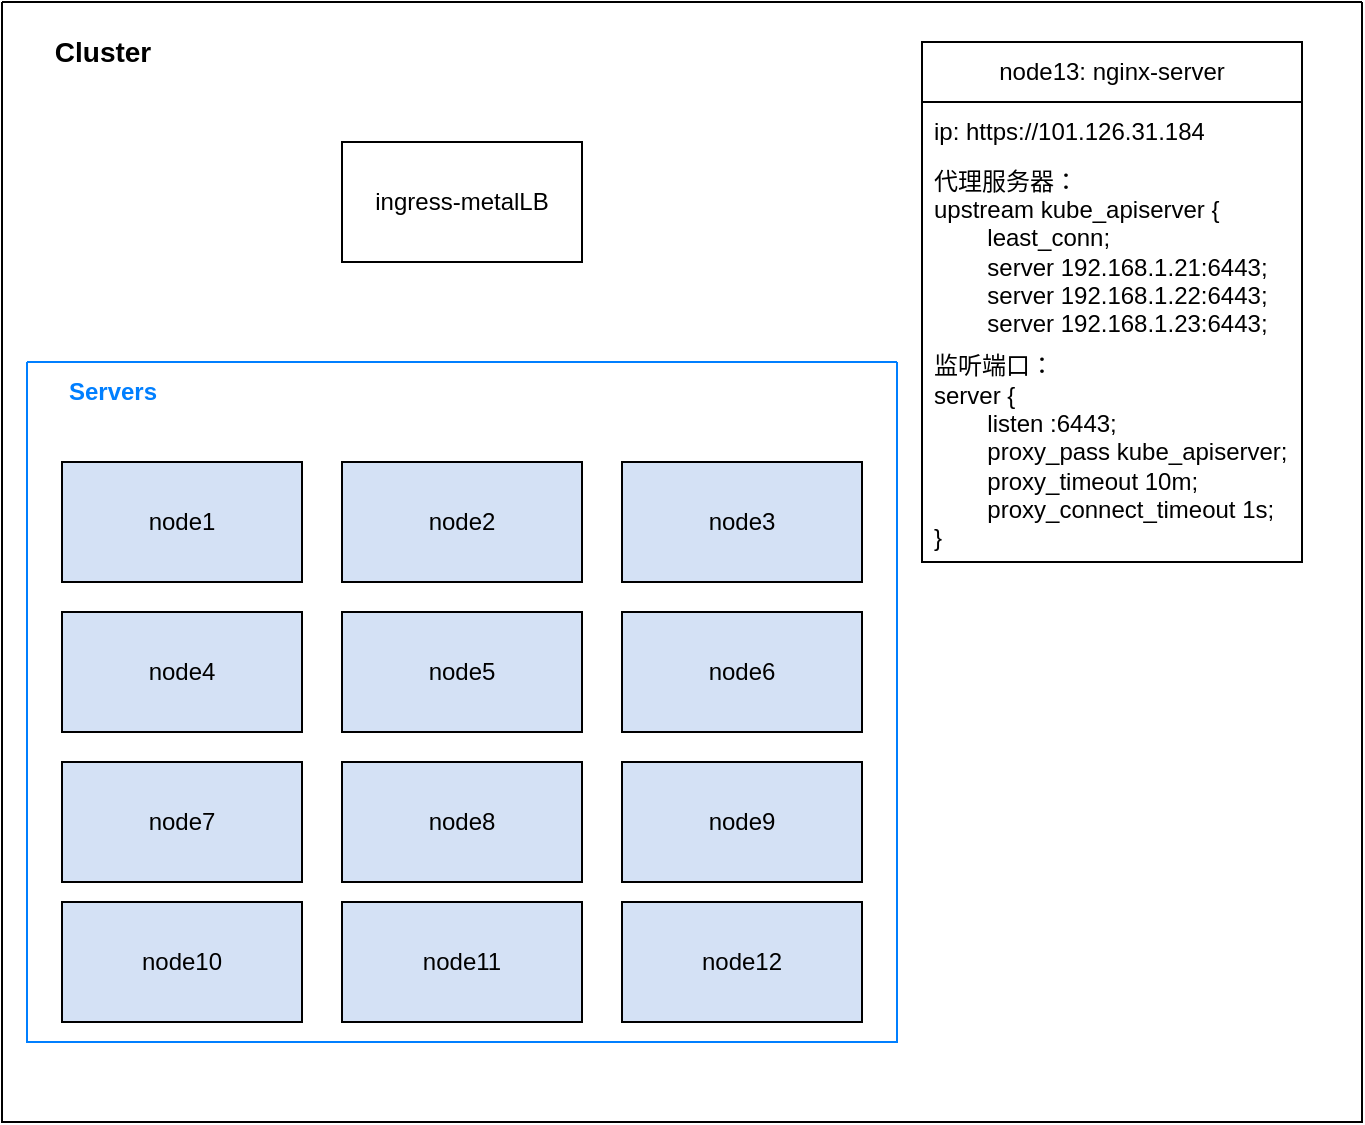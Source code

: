 <mxfile version="22.1.15" type="github">
  <diagram name="Page-1" id="liUXyzqEzTiC6ewPZtAJ">
    <mxGraphModel dx="1338" dy="668" grid="1" gridSize="10" guides="1" tooltips="1" connect="1" arrows="1" fold="1" page="1" pageScale="1" pageWidth="850" pageHeight="1100" math="0" shadow="0">
      <root>
        <mxCell id="0" />
        <mxCell id="1" parent="0" />
        <mxCell id="z5Ur2YJ23eBn9AqE1AWt-14" value="" style="swimlane;startSize=0;" vertex="1" parent="1">
          <mxGeometry x="210" y="340" width="680" height="560" as="geometry" />
        </mxCell>
        <mxCell id="z5Ur2YJ23eBn9AqE1AWt-15" value="&lt;font style=&quot;font-size: 14px;&quot;&gt;&lt;b&gt;Cluster&lt;/b&gt;&lt;/font&gt;" style="text;html=1;align=center;verticalAlign=middle;resizable=0;points=[];autosize=1;strokeColor=none;fillColor=none;" vertex="1" parent="z5Ur2YJ23eBn9AqE1AWt-14">
          <mxGeometry x="15" y="10" width="70" height="30" as="geometry" />
        </mxCell>
        <mxCell id="z5Ur2YJ23eBn9AqE1AWt-7" value="node13: nginx-server" style="swimlane;fontStyle=0;childLayout=stackLayout;horizontal=1;startSize=30;horizontalStack=0;resizeParent=1;resizeParentMax=0;resizeLast=0;collapsible=1;marginBottom=0;whiteSpace=wrap;html=1;" vertex="1" parent="z5Ur2YJ23eBn9AqE1AWt-14">
          <mxGeometry x="460" y="20" width="190" height="260" as="geometry" />
        </mxCell>
        <mxCell id="z5Ur2YJ23eBn9AqE1AWt-9" value="ip:&amp;nbsp;https://101.126.31.184" style="text;strokeColor=none;fillColor=none;align=left;verticalAlign=middle;spacingLeft=4;spacingRight=4;overflow=hidden;points=[[0,0.5],[1,0.5]];portConstraint=eastwest;rotatable=0;whiteSpace=wrap;html=1;" vertex="1" parent="z5Ur2YJ23eBn9AqE1AWt-7">
          <mxGeometry y="30" width="190" height="30" as="geometry" />
        </mxCell>
        <mxCell id="z5Ur2YJ23eBn9AqE1AWt-11" value="代理服务器：&lt;br&gt;upstream kube_apiserver {&lt;br&gt;    &lt;span style=&quot;white-space: pre;&quot;&gt;&#x9;&lt;/span&gt;least_conn;&lt;br&gt;    &lt;span style=&quot;white-space: pre;&quot;&gt;&#x9;&lt;/span&gt;server 192.168.1.21:6443;&lt;br&gt;    &lt;span style=&quot;white-space: pre;&quot;&gt;&#x9;&lt;/span&gt;server 192.168.1.22:6443;&lt;br&gt;    &lt;span style=&quot;white-space: pre;&quot;&gt;&#x9;&lt;/span&gt;server 192.168.1.23:6443;&lt;br&gt;    }" style="text;strokeColor=none;fillColor=none;align=left;verticalAlign=middle;spacingLeft=4;spacingRight=4;overflow=hidden;points=[[0,0.5],[1,0.5]];portConstraint=eastwest;rotatable=0;whiteSpace=wrap;html=1;" vertex="1" parent="z5Ur2YJ23eBn9AqE1AWt-7">
          <mxGeometry y="60" width="190" height="90" as="geometry" />
        </mxCell>
        <mxCell id="z5Ur2YJ23eBn9AqE1AWt-10" value="监听端口：&lt;br&gt;server {&lt;br&gt;    &lt;span style=&quot;white-space: pre;&quot;&gt;&#x9;&lt;/span&gt;listen :6443;&lt;br&gt;    &lt;span style=&quot;white-space: pre;&quot;&gt;&#x9;&lt;/span&gt;proxy_pass    kube_apiserver;&lt;br&gt;    &lt;span style=&quot;white-space: pre;&quot;&gt;&#x9;&lt;/span&gt;proxy_timeout 10m;&lt;br&gt;    &lt;span style=&quot;white-space: pre;&quot;&gt;&#x9;&lt;/span&gt;proxy_connect_timeout 1s;&lt;br&gt;  }" style="text;strokeColor=none;fillColor=none;align=left;verticalAlign=middle;spacingLeft=4;spacingRight=4;overflow=hidden;points=[[0,0.5],[1,0.5]];portConstraint=eastwest;rotatable=0;whiteSpace=wrap;html=1;" vertex="1" parent="z5Ur2YJ23eBn9AqE1AWt-7">
          <mxGeometry y="150" width="190" height="110" as="geometry" />
        </mxCell>
        <mxCell id="z5Ur2YJ23eBn9AqE1AWt-13" value="node1" style="rounded=0;whiteSpace=wrap;html=1;fillColor=#D4E1F5;" vertex="1" parent="z5Ur2YJ23eBn9AqE1AWt-14">
          <mxGeometry x="30" y="230" width="120" height="60" as="geometry" />
        </mxCell>
        <mxCell id="z5Ur2YJ23eBn9AqE1AWt-17" value="node2" style="rounded=0;whiteSpace=wrap;html=1;fillColor=#D4E1F5;" vertex="1" parent="z5Ur2YJ23eBn9AqE1AWt-14">
          <mxGeometry x="170" y="230" width="120" height="60" as="geometry" />
        </mxCell>
        <mxCell id="z5Ur2YJ23eBn9AqE1AWt-18" value="node3" style="rounded=0;whiteSpace=wrap;html=1;fillColor=#D4E1F5;" vertex="1" parent="z5Ur2YJ23eBn9AqE1AWt-14">
          <mxGeometry x="310" y="230" width="120" height="60" as="geometry" />
        </mxCell>
        <mxCell id="z5Ur2YJ23eBn9AqE1AWt-23" value="node4" style="rounded=0;whiteSpace=wrap;html=1;fillColor=#D4E1F5;" vertex="1" parent="z5Ur2YJ23eBn9AqE1AWt-14">
          <mxGeometry x="30" y="305" width="120" height="60" as="geometry" />
        </mxCell>
        <mxCell id="z5Ur2YJ23eBn9AqE1AWt-24" value="node5" style="rounded=0;whiteSpace=wrap;html=1;fillColor=#D4E1F5;" vertex="1" parent="z5Ur2YJ23eBn9AqE1AWt-14">
          <mxGeometry x="170" y="305" width="120" height="60" as="geometry" />
        </mxCell>
        <mxCell id="z5Ur2YJ23eBn9AqE1AWt-25" value="node6" style="rounded=0;whiteSpace=wrap;html=1;fillColor=#D4E1F5;" vertex="1" parent="z5Ur2YJ23eBn9AqE1AWt-14">
          <mxGeometry x="310" y="305" width="120" height="60" as="geometry" />
        </mxCell>
        <mxCell id="z5Ur2YJ23eBn9AqE1AWt-26" value="node7" style="rounded=0;whiteSpace=wrap;html=1;fillColor=#D4E1F5;" vertex="1" parent="z5Ur2YJ23eBn9AqE1AWt-14">
          <mxGeometry x="30" y="380" width="120" height="60" as="geometry" />
        </mxCell>
        <mxCell id="z5Ur2YJ23eBn9AqE1AWt-27" value="node8" style="rounded=0;whiteSpace=wrap;html=1;fillColor=#D4E1F5;" vertex="1" parent="z5Ur2YJ23eBn9AqE1AWt-14">
          <mxGeometry x="170" y="380" width="120" height="60" as="geometry" />
        </mxCell>
        <mxCell id="z5Ur2YJ23eBn9AqE1AWt-28" value="node9" style="rounded=0;whiteSpace=wrap;html=1;fillColor=#D4E1F5;" vertex="1" parent="z5Ur2YJ23eBn9AqE1AWt-14">
          <mxGeometry x="310" y="380" width="120" height="60" as="geometry" />
        </mxCell>
        <mxCell id="z5Ur2YJ23eBn9AqE1AWt-29" value="node10" style="rounded=0;whiteSpace=wrap;html=1;fillColor=#D4E1F5;" vertex="1" parent="z5Ur2YJ23eBn9AqE1AWt-14">
          <mxGeometry x="30" y="450" width="120" height="60" as="geometry" />
        </mxCell>
        <mxCell id="z5Ur2YJ23eBn9AqE1AWt-30" value="node11" style="rounded=0;whiteSpace=wrap;html=1;fillColor=#D4E1F5;" vertex="1" parent="z5Ur2YJ23eBn9AqE1AWt-14">
          <mxGeometry x="170" y="450" width="120" height="60" as="geometry" />
        </mxCell>
        <mxCell id="z5Ur2YJ23eBn9AqE1AWt-31" value="node12" style="rounded=0;whiteSpace=wrap;html=1;fillColor=#D4E1F5;" vertex="1" parent="z5Ur2YJ23eBn9AqE1AWt-14">
          <mxGeometry x="310" y="450" width="120" height="60" as="geometry" />
        </mxCell>
        <mxCell id="z5Ur2YJ23eBn9AqE1AWt-12" value="ingress-metalLB" style="rounded=0;whiteSpace=wrap;html=1;" vertex="1" parent="z5Ur2YJ23eBn9AqE1AWt-14">
          <mxGeometry x="170" y="70" width="120" height="60" as="geometry" />
        </mxCell>
        <mxCell id="z5Ur2YJ23eBn9AqE1AWt-33" value="" style="swimlane;startSize=0;strokeColor=#007FFF;" vertex="1" parent="z5Ur2YJ23eBn9AqE1AWt-14">
          <mxGeometry x="12.5" y="180" width="435" height="340" as="geometry" />
        </mxCell>
        <mxCell id="z5Ur2YJ23eBn9AqE1AWt-34" value="&lt;b&gt;&lt;font color=&quot;#007fff&quot;&gt;Servers&lt;/font&gt;&lt;/b&gt;" style="text;html=1;align=center;verticalAlign=middle;resizable=0;points=[];autosize=1;strokeColor=none;fillColor=none;" vertex="1" parent="z5Ur2YJ23eBn9AqE1AWt-33">
          <mxGeometry x="7.5" width="70" height="30" as="geometry" />
        </mxCell>
      </root>
    </mxGraphModel>
  </diagram>
</mxfile>
